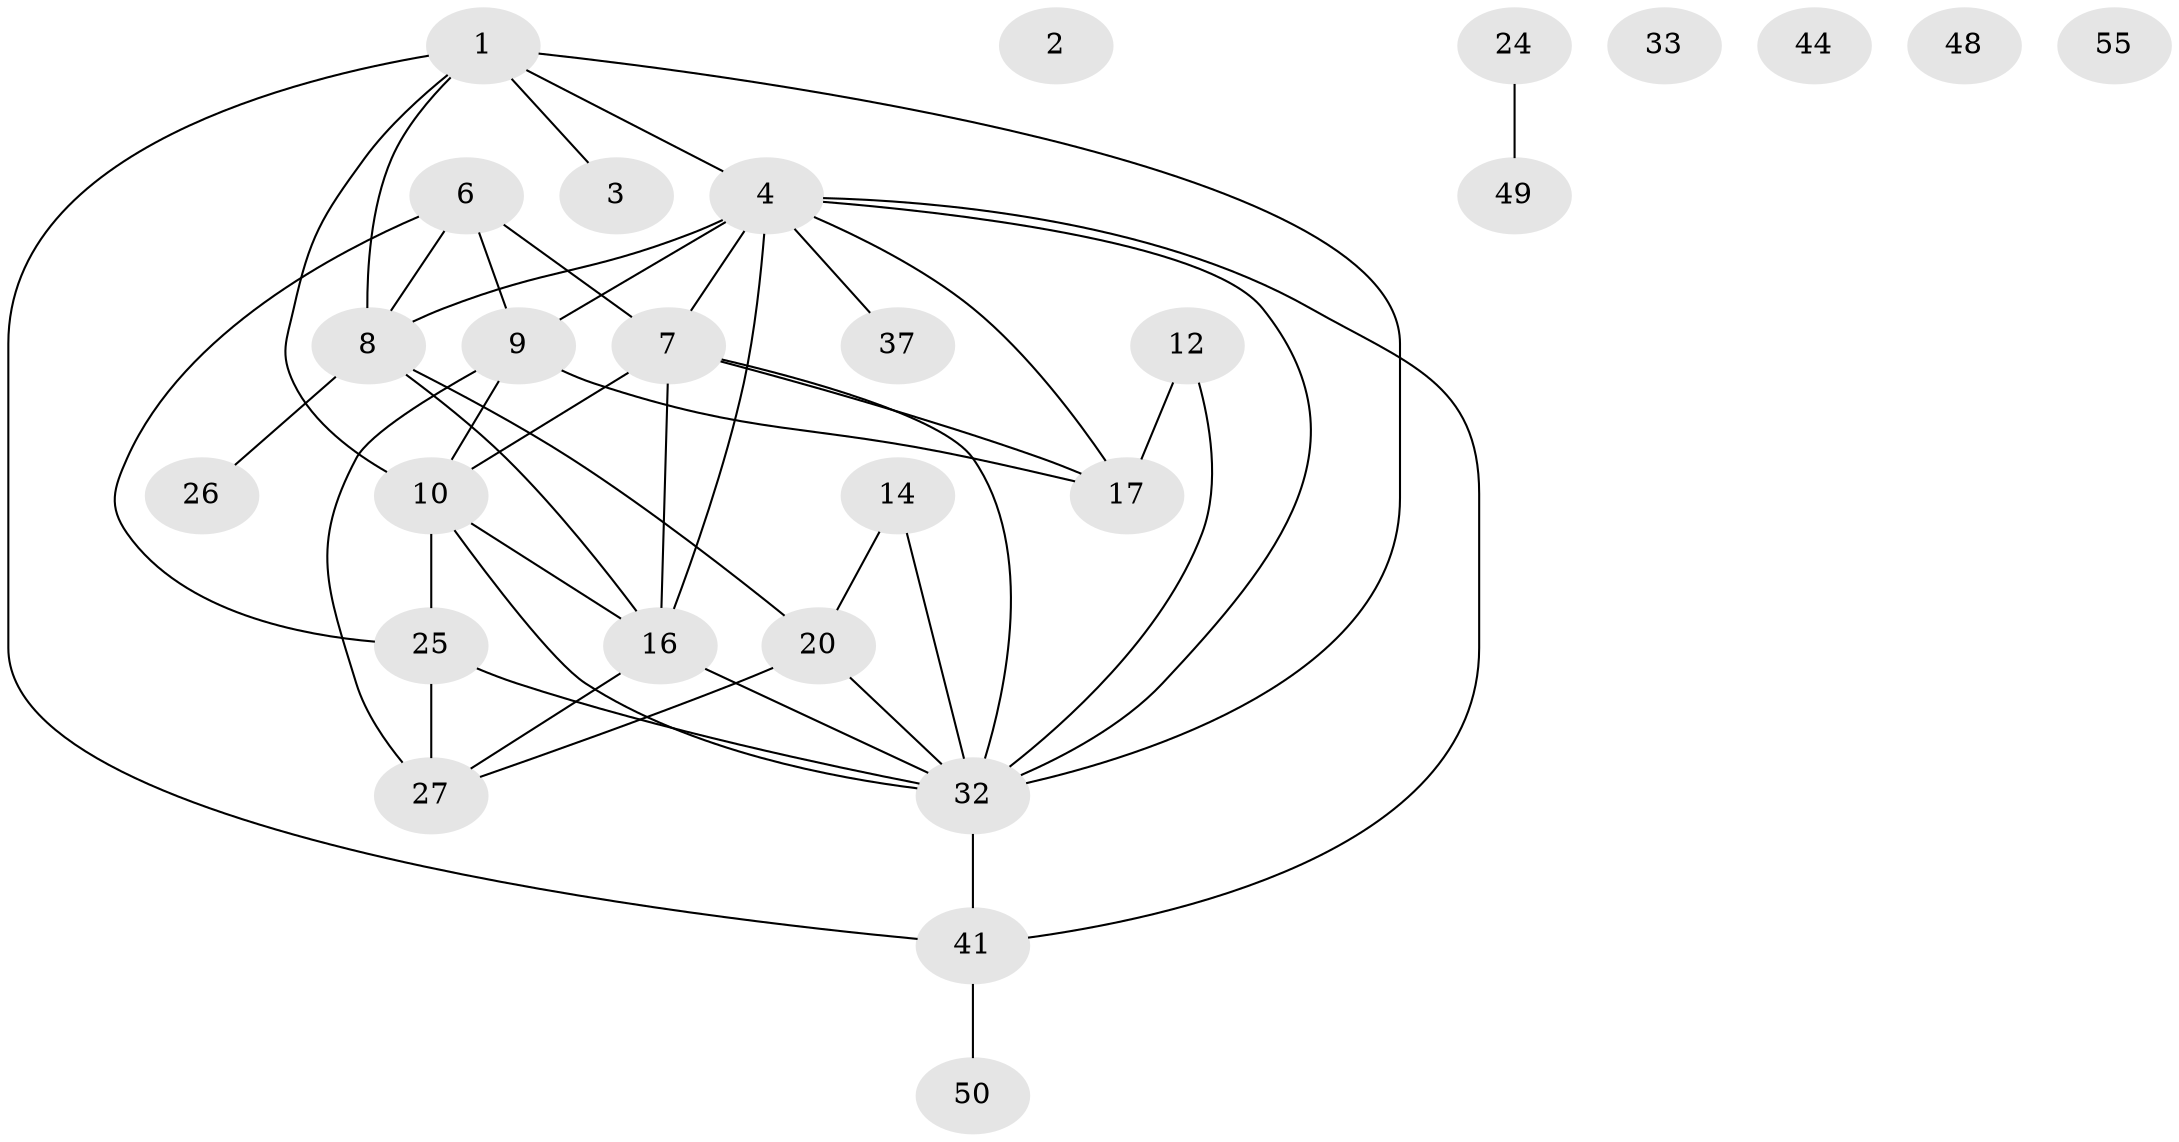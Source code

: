 // original degree distribution, {2: 0.16363636363636364, 0: 0.09090909090909091, 1: 0.12727272727272726, 4: 0.16363636363636364, 5: 0.14545454545454545, 3: 0.21818181818181817, 7: 0.01818181818181818, 6: 0.07272727272727272}
// Generated by graph-tools (version 1.1) at 2025/13/03/09/25 04:13:05]
// undirected, 27 vertices, 44 edges
graph export_dot {
graph [start="1"]
  node [color=gray90,style=filled];
  1 [super="+54+22"];
  2;
  3;
  4 [super="+15+5"];
  6 [super="+23+31"];
  7 [super="+11+42+19+39"];
  8 [super="+43+29+21"];
  9 [super="+18"];
  10 [super="+45+13"];
  12;
  14;
  16 [super="+46"];
  17;
  20 [super="+34"];
  24;
  25 [super="+51+28+38"];
  26;
  27 [super="+36"];
  32 [super="+40+35"];
  33;
  37;
  41;
  44;
  48;
  49;
  50;
  55;
  1 -- 10;
  1 -- 32;
  1 -- 3;
  1 -- 4;
  1 -- 41;
  1 -- 8;
  4 -- 41 [weight=2];
  4 -- 9 [weight=2];
  4 -- 17;
  4 -- 7;
  4 -- 16 [weight=2];
  4 -- 37;
  4 -- 8 [weight=4];
  4 -- 32;
  6 -- 7;
  6 -- 8;
  6 -- 9;
  6 -- 25;
  7 -- 10;
  7 -- 17;
  7 -- 32;
  7 -- 16 [weight=2];
  8 -- 20;
  8 -- 16;
  8 -- 26;
  9 -- 17;
  9 -- 10 [weight=2];
  9 -- 27;
  10 -- 25;
  10 -- 32;
  10 -- 16;
  12 -- 17;
  12 -- 32;
  14 -- 20 [weight=2];
  14 -- 32;
  16 -- 32;
  16 -- 27;
  20 -- 27;
  20 -- 32;
  24 -- 49;
  25 -- 27 [weight=3];
  25 -- 32;
  32 -- 41 [weight=2];
  41 -- 50;
}

